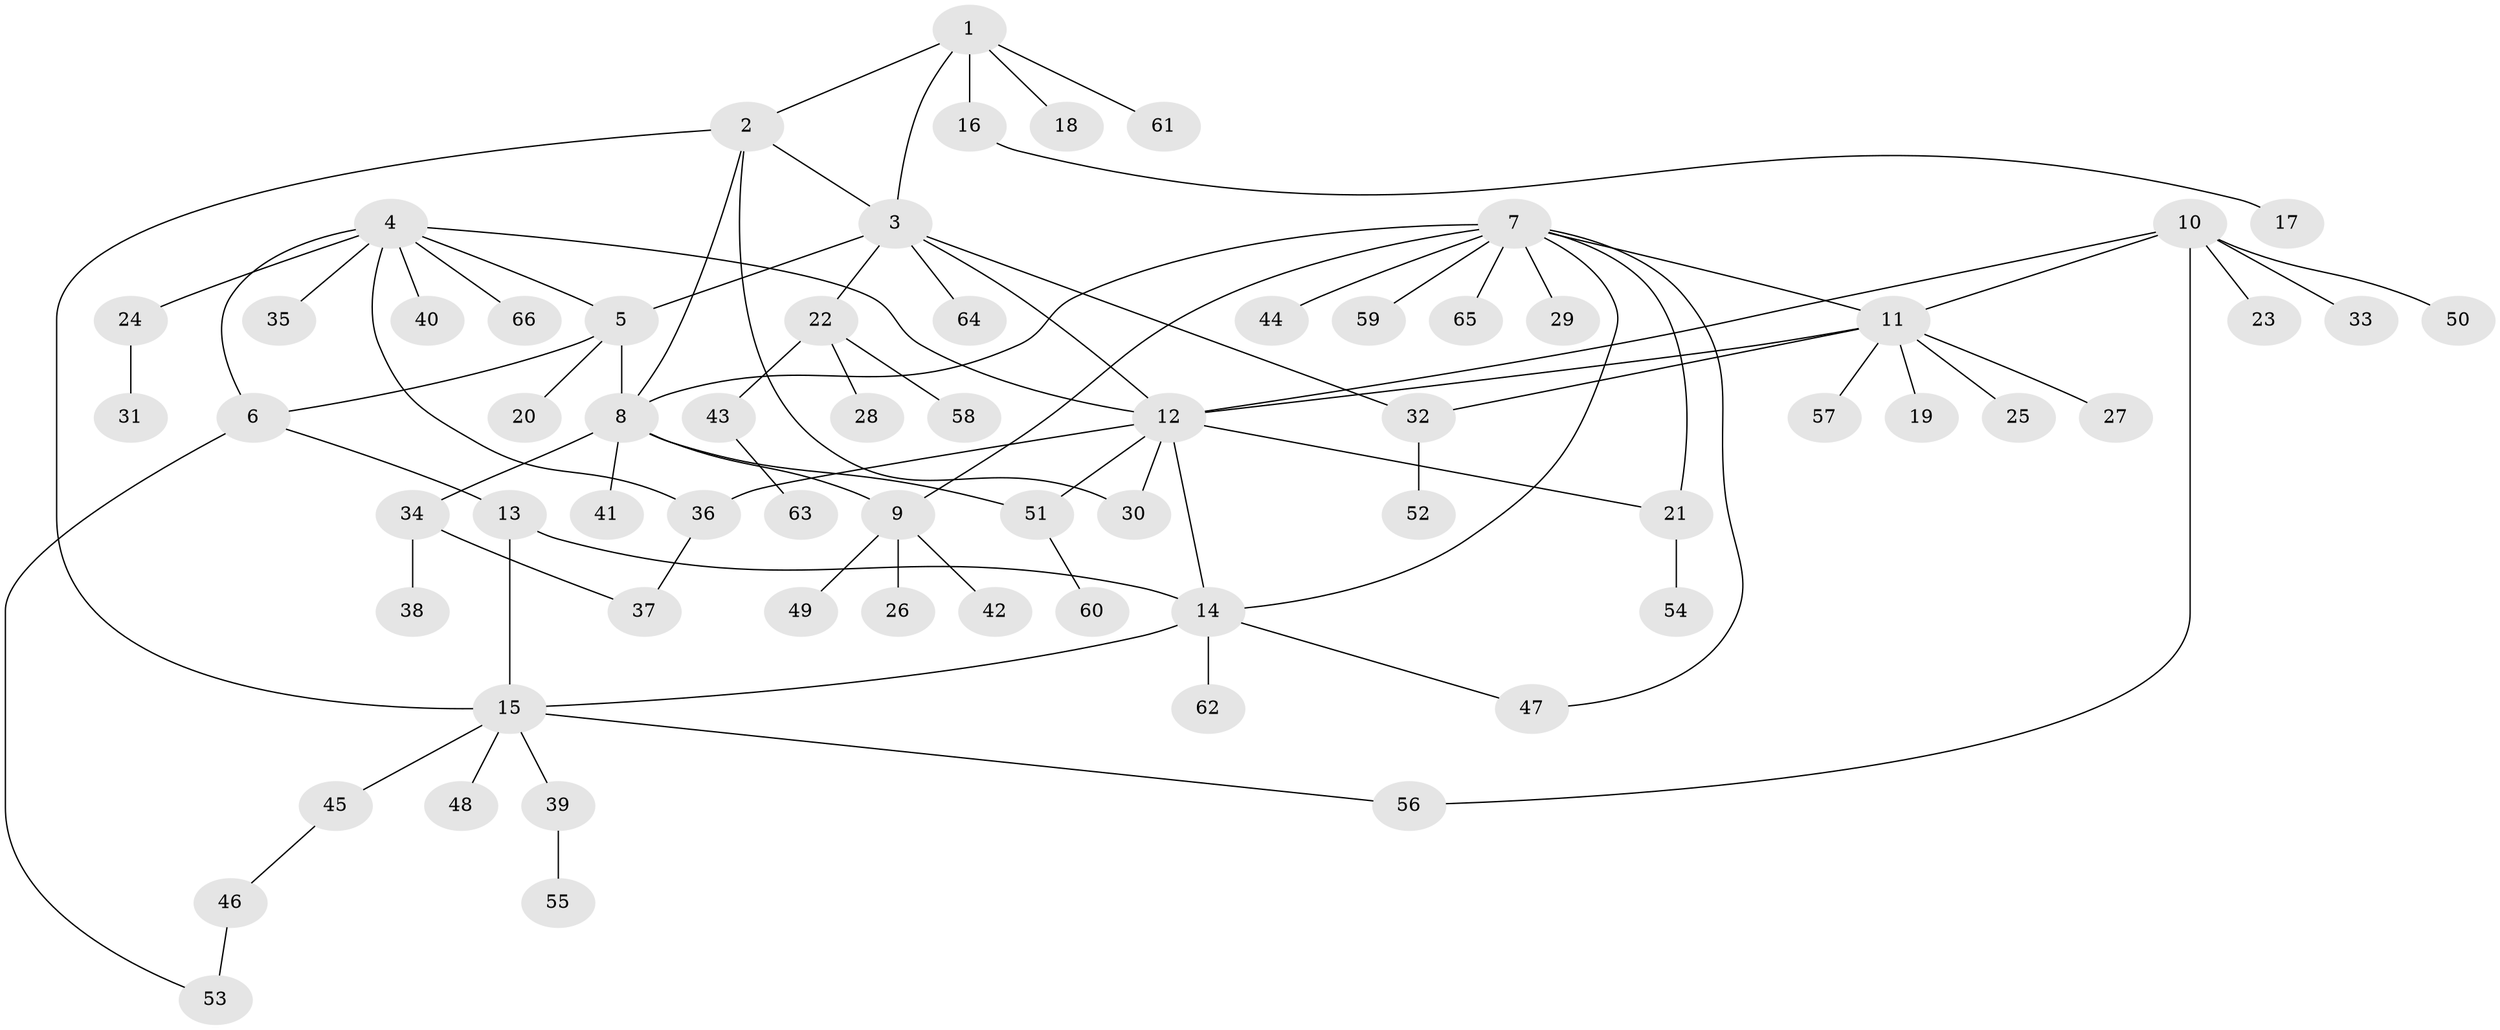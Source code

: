 // Generated by graph-tools (version 1.1) at 2025/54/03/09/25 04:54:02]
// undirected, 66 vertices, 85 edges
graph export_dot {
graph [start="1"]
  node [color=gray90,style=filled];
  1;
  2;
  3;
  4;
  5;
  6;
  7;
  8;
  9;
  10;
  11;
  12;
  13;
  14;
  15;
  16;
  17;
  18;
  19;
  20;
  21;
  22;
  23;
  24;
  25;
  26;
  27;
  28;
  29;
  30;
  31;
  32;
  33;
  34;
  35;
  36;
  37;
  38;
  39;
  40;
  41;
  42;
  43;
  44;
  45;
  46;
  47;
  48;
  49;
  50;
  51;
  52;
  53;
  54;
  55;
  56;
  57;
  58;
  59;
  60;
  61;
  62;
  63;
  64;
  65;
  66;
  1 -- 2;
  1 -- 3;
  1 -- 16;
  1 -- 18;
  1 -- 61;
  2 -- 3;
  2 -- 8;
  2 -- 15;
  2 -- 30;
  3 -- 5;
  3 -- 12;
  3 -- 22;
  3 -- 32;
  3 -- 64;
  4 -- 5;
  4 -- 6;
  4 -- 12;
  4 -- 24;
  4 -- 35;
  4 -- 36;
  4 -- 40;
  4 -- 66;
  5 -- 6;
  5 -- 8;
  5 -- 20;
  6 -- 13;
  6 -- 53;
  7 -- 8;
  7 -- 9;
  7 -- 11;
  7 -- 14;
  7 -- 21;
  7 -- 29;
  7 -- 44;
  7 -- 47;
  7 -- 59;
  7 -- 65;
  8 -- 9;
  8 -- 34;
  8 -- 41;
  8 -- 51;
  9 -- 26;
  9 -- 42;
  9 -- 49;
  10 -- 11;
  10 -- 12;
  10 -- 23;
  10 -- 33;
  10 -- 50;
  10 -- 56;
  11 -- 12;
  11 -- 19;
  11 -- 25;
  11 -- 27;
  11 -- 32;
  11 -- 57;
  12 -- 14;
  12 -- 21;
  12 -- 30;
  12 -- 36;
  12 -- 51;
  13 -- 14;
  13 -- 15;
  14 -- 15;
  14 -- 47;
  14 -- 62;
  15 -- 39;
  15 -- 45;
  15 -- 48;
  15 -- 56;
  16 -- 17;
  21 -- 54;
  22 -- 28;
  22 -- 43;
  22 -- 58;
  24 -- 31;
  32 -- 52;
  34 -- 37;
  34 -- 38;
  36 -- 37;
  39 -- 55;
  43 -- 63;
  45 -- 46;
  46 -- 53;
  51 -- 60;
}
